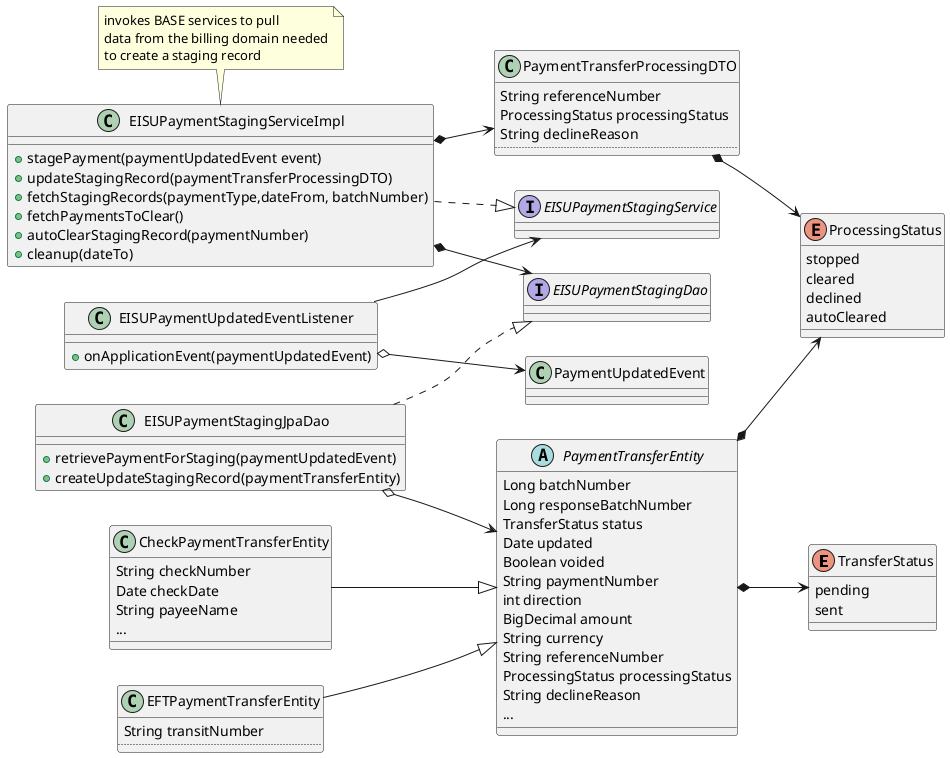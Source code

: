 @startuml
allowmixing

left to right direction



skinparam package {
  BackgroundColor<<LIB>> olive
  BorderColor<<LIB>> olive
}

skinparam artifact {
  BackgroundColor yellow
  BorderColor brown
}

enum TransferStatus {
pending
sent
}


class PaymentUpdatedEvent



enum ProcessingStatus {
stopped
cleared
declined
autoCleared
}


abstract class PaymentTransferEntity {
Long batchNumber
Long responseBatchNumber
TransferStatus status
Date updated
Boolean voided
String paymentNumber
int direction
BigDecimal amount
String currency
String referenceNumber
ProcessingStatus processingStatus
String declineReason
...
}

class CheckPaymentTransferEntity {
String checkNumber
Date checkDate
String payeeName
...
}


class EFTPaymentTransferEntity {
String transitNumber
....
}

CheckPaymentTransferEntity --|> PaymentTransferEntity
EFTPaymentTransferEntity --|> PaymentTransferEntity

class EISUPaymentUpdatedEventListener {
+onApplicationEvent(paymentUpdatedEvent)
}

EISUPaymentUpdatedEventListener o--> PaymentUpdatedEvent

interface EISUPaymentStagingService
class EISUPaymentStagingServiceImpl{
+stagePayment(paymentUpdatedEvent event)
+updateStagingRecord(paymentTransferProcessingDTO)
+fetchStagingRecords(paymentType,dateFrom, batchNumber)
+fetchPaymentsToClear()
+autoClearStagingRecord(paymentNumber)
+cleanup(dateTo)
}

note as PRA
 invokes BASE services to pull
 data from the billing domain needed
 to create a staging record
end note

PRA . EISUPaymentStagingServiceImpl

class PaymentTransferProcessingDTO {
String referenceNumber
ProcessingStatus processingStatus
String declineReason
....
}

PaymentTransferEntity *--> TransferStatus
PaymentTransferEntity *--> ProcessingStatus
PaymentTransferProcessingDTO *--> ProcessingStatus

EISUPaymentStagingServiceImpl *--> PaymentTransferProcessingDTO
EISUPaymentStagingJpaDao o--> PaymentTransferEntity

EISUPaymentStagingServiceImpl ..|> EISUPaymentStagingService
EISUPaymentUpdatedEventListener --> EISUPaymentStagingService

interface EISUPaymentStagingDao
class EISUPaymentStagingJpaDao {
+retrievePaymentForStaging(paymentUpdatedEvent)
+createUpdateStagingRecord(paymentTransferEntity)
}
EISUPaymentStagingJpaDao ..|> EISUPaymentStagingDao
EISUPaymentStagingServiceImpl *--> EISUPaymentStagingDao
@enduml